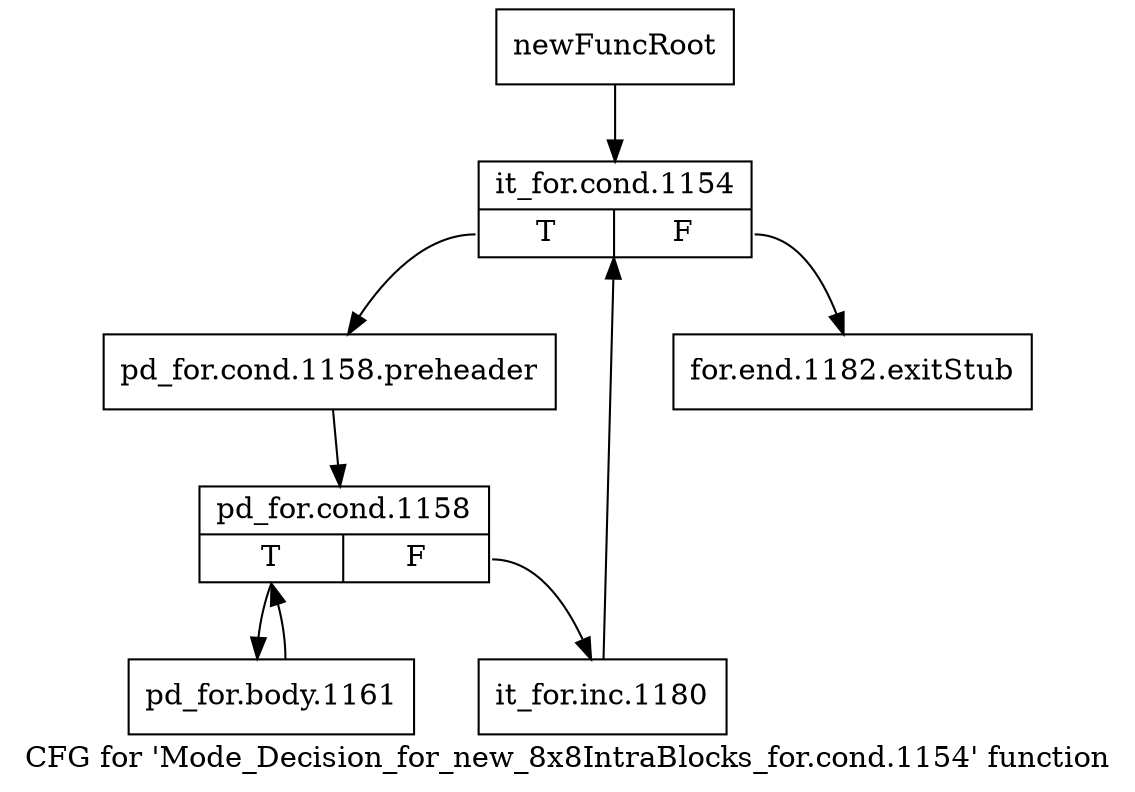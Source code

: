 digraph "CFG for 'Mode_Decision_for_new_8x8IntraBlocks_for.cond.1154' function" {
	label="CFG for 'Mode_Decision_for_new_8x8IntraBlocks_for.cond.1154' function";

	Node0x2f0e2c0 [shape=record,label="{newFuncRoot}"];
	Node0x2f0e2c0 -> Node0x2f0e360;
	Node0x2f0e310 [shape=record,label="{for.end.1182.exitStub}"];
	Node0x2f0e360 [shape=record,label="{it_for.cond.1154|{<s0>T|<s1>F}}"];
	Node0x2f0e360:s0 -> Node0x2f0e3b0;
	Node0x2f0e360:s1 -> Node0x2f0e310;
	Node0x2f0e3b0 [shape=record,label="{pd_for.cond.1158.preheader}"];
	Node0x2f0e3b0 -> Node0x2f0e400;
	Node0x2f0e400 [shape=record,label="{pd_for.cond.1158|{<s0>T|<s1>F}}"];
	Node0x2f0e400:s0 -> Node0x2f0e4a0;
	Node0x2f0e400:s1 -> Node0x2f0e450;
	Node0x2f0e450 [shape=record,label="{it_for.inc.1180}"];
	Node0x2f0e450 -> Node0x2f0e360;
	Node0x2f0e4a0 [shape=record,label="{pd_for.body.1161}"];
	Node0x2f0e4a0 -> Node0x2f0e400;
}
